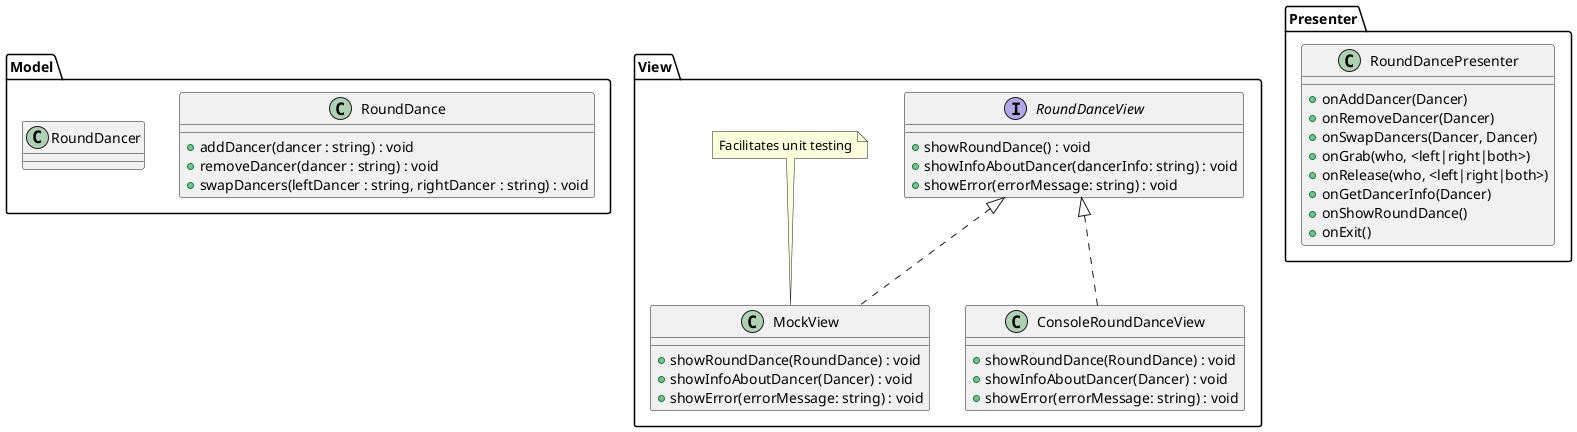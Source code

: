 @startuml
package Model {

class RoundDance{
+ addDancer(dancer : string) : void
+ removeDancer(dancer : string) : void
+ swapDancers(leftDancer : string, rightDancer : string) : void 
}

class RoundDancer{

}

}

package View {

interface RoundDanceView {
+ showRoundDance() : void
+ showInfoAboutDancer(dancerInfo: string) : void
+ showError(errorMessage: string) : void
}

class ConsoleRoundDanceView implements RoundDanceView {
+ showRoundDance(RoundDance) : void
+ showInfoAboutDancer(Dancer) : void
+ showError(errorMessage: string) : void
}

class MockView implements RoundDanceView {
+ showRoundDance(RoundDance) : void
+ showInfoAboutDancer(Dancer) : void
+ showError(errorMessage: string) : void
}
note top of MockView: Facilitates unit testing

}

package Presenter {
class RoundDancePresenter {
+ onAddDancer(Dancer)
+ onRemoveDancer(Dancer)
+ onSwapDancers(Dancer, Dancer)
+ onGrab(who, <left|right|both>)
+ onRelease(who, <left|right|both>)
+ onGetDancerInfo(Dancer)
+ onShowRoundDance()
+ onExit()
}

}
@enduml
